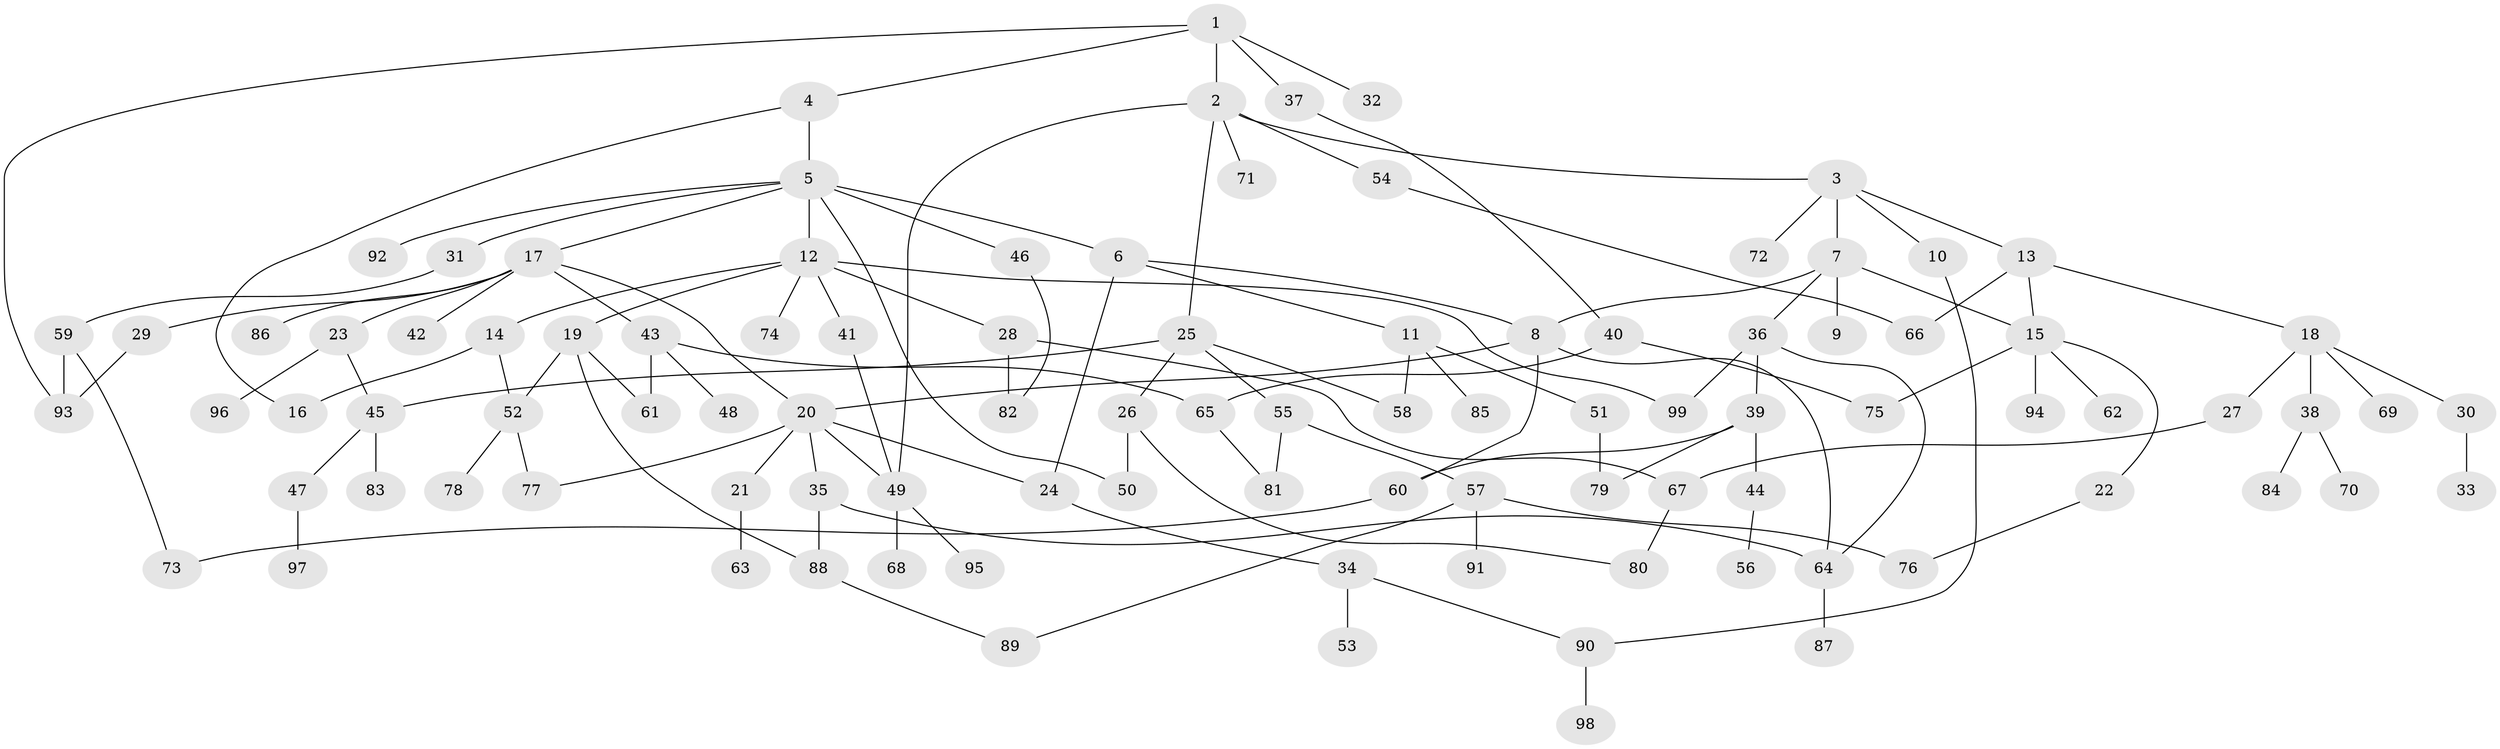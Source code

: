 // Generated by graph-tools (version 1.1) at 2025/40/03/09/25 04:40:59]
// undirected, 99 vertices, 130 edges
graph export_dot {
graph [start="1"]
  node [color=gray90,style=filled];
  1;
  2;
  3;
  4;
  5;
  6;
  7;
  8;
  9;
  10;
  11;
  12;
  13;
  14;
  15;
  16;
  17;
  18;
  19;
  20;
  21;
  22;
  23;
  24;
  25;
  26;
  27;
  28;
  29;
  30;
  31;
  32;
  33;
  34;
  35;
  36;
  37;
  38;
  39;
  40;
  41;
  42;
  43;
  44;
  45;
  46;
  47;
  48;
  49;
  50;
  51;
  52;
  53;
  54;
  55;
  56;
  57;
  58;
  59;
  60;
  61;
  62;
  63;
  64;
  65;
  66;
  67;
  68;
  69;
  70;
  71;
  72;
  73;
  74;
  75;
  76;
  77;
  78;
  79;
  80;
  81;
  82;
  83;
  84;
  85;
  86;
  87;
  88;
  89;
  90;
  91;
  92;
  93;
  94;
  95;
  96;
  97;
  98;
  99;
  1 -- 2;
  1 -- 4;
  1 -- 32;
  1 -- 37;
  1 -- 93;
  2 -- 3;
  2 -- 25;
  2 -- 49;
  2 -- 54;
  2 -- 71;
  3 -- 7;
  3 -- 10;
  3 -- 13;
  3 -- 72;
  4 -- 5;
  4 -- 16;
  5 -- 6;
  5 -- 12;
  5 -- 17;
  5 -- 31;
  5 -- 46;
  5 -- 92;
  5 -- 50;
  6 -- 8;
  6 -- 11;
  6 -- 24;
  7 -- 9;
  7 -- 36;
  7 -- 15;
  7 -- 8;
  8 -- 60;
  8 -- 20;
  8 -- 64;
  10 -- 90;
  11 -- 51;
  11 -- 85;
  11 -- 58;
  12 -- 14;
  12 -- 19;
  12 -- 28;
  12 -- 41;
  12 -- 74;
  12 -- 99;
  13 -- 15;
  13 -- 18;
  13 -- 66;
  14 -- 16;
  14 -- 52;
  15 -- 22;
  15 -- 62;
  15 -- 94;
  15 -- 75;
  17 -- 20;
  17 -- 23;
  17 -- 29;
  17 -- 42;
  17 -- 43;
  17 -- 86;
  18 -- 27;
  18 -- 30;
  18 -- 38;
  18 -- 69;
  19 -- 52;
  19 -- 88;
  19 -- 61;
  20 -- 21;
  20 -- 24;
  20 -- 35;
  20 -- 77;
  20 -- 49;
  21 -- 63;
  22 -- 76;
  23 -- 96;
  23 -- 45;
  24 -- 34;
  25 -- 26;
  25 -- 45;
  25 -- 55;
  25 -- 58;
  26 -- 50;
  26 -- 80;
  27 -- 67;
  28 -- 67;
  28 -- 82;
  29 -- 93;
  30 -- 33;
  31 -- 59;
  34 -- 53;
  34 -- 90;
  35 -- 64;
  35 -- 88;
  36 -- 39;
  36 -- 99;
  36 -- 64;
  37 -- 40;
  38 -- 70;
  38 -- 84;
  39 -- 44;
  39 -- 79;
  39 -- 60;
  40 -- 75;
  40 -- 65;
  41 -- 49;
  43 -- 48;
  43 -- 61;
  43 -- 65;
  44 -- 56;
  45 -- 47;
  45 -- 83;
  46 -- 82;
  47 -- 97;
  49 -- 68;
  49 -- 95;
  51 -- 79;
  52 -- 77;
  52 -- 78;
  54 -- 66;
  55 -- 57;
  55 -- 81;
  57 -- 91;
  57 -- 89;
  57 -- 76;
  59 -- 73;
  59 -- 93;
  60 -- 73;
  64 -- 87;
  65 -- 81;
  67 -- 80;
  88 -- 89;
  90 -- 98;
}
